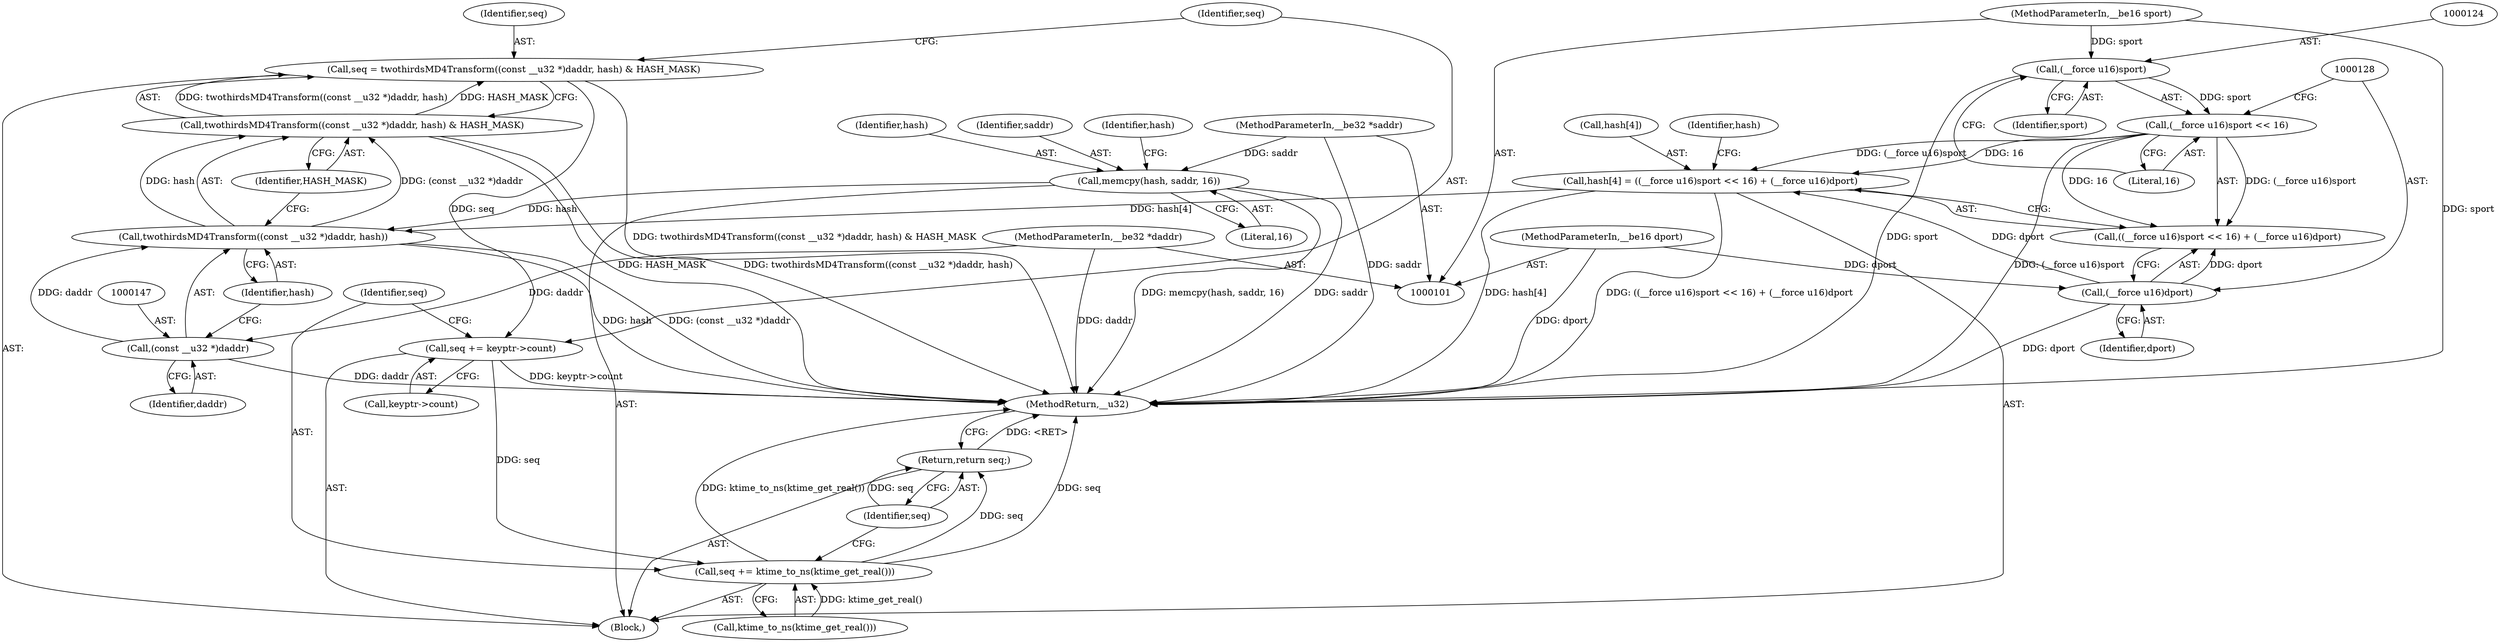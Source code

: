 digraph "1_linux_6e5714eaf77d79ae1c8b47e3e040ff5411b717ec_8@API" {
"1000142" [label="(Call,seq = twothirdsMD4Transform((const __u32 *)daddr, hash) & HASH_MASK)"];
"1000144" [label="(Call,twothirdsMD4Transform((const __u32 *)daddr, hash) & HASH_MASK)"];
"1000145" [label="(Call,twothirdsMD4Transform((const __u32 *)daddr, hash))"];
"1000146" [label="(Call,(const __u32 *)daddr)"];
"1000103" [label="(MethodParameterIn,__be32 *daddr)"];
"1000113" [label="(Call,memcpy(hash, saddr, 16))"];
"1000102" [label="(MethodParameterIn,__be32 *saddr)"];
"1000117" [label="(Call,hash[4] = ((__force u16)sport << 16) + (__force u16)dport)"];
"1000122" [label="(Call,(__force u16)sport << 16)"];
"1000123" [label="(Call,(__force u16)sport)"];
"1000104" [label="(MethodParameterIn,__be16 sport)"];
"1000127" [label="(Call,(__force u16)dport)"];
"1000105" [label="(MethodParameterIn,__be16 dport)"];
"1000151" [label="(Call,seq += keyptr->count)"];
"1000156" [label="(Call,seq += ktime_to_ns(ktime_get_real()))"];
"1000160" [label="(Return,return seq;)"];
"1000157" [label="(Identifier,seq)"];
"1000114" [label="(Identifier,hash)"];
"1000160" [label="(Return,return seq;)"];
"1000148" [label="(Identifier,daddr)"];
"1000143" [label="(Identifier,seq)"];
"1000151" [label="(Call,seq += keyptr->count)"];
"1000146" [label="(Call,(const __u32 *)daddr)"];
"1000123" [label="(Call,(__force u16)sport)"];
"1000113" [label="(Call,memcpy(hash, saddr, 16))"];
"1000125" [label="(Identifier,sport)"];
"1000117" [label="(Call,hash[4] = ((__force u16)sport << 16) + (__force u16)dport)"];
"1000104" [label="(MethodParameterIn,__be16 sport)"];
"1000133" [label="(Identifier,hash)"];
"1000145" [label="(Call,twothirdsMD4Transform((const __u32 *)daddr, hash))"];
"1000116" [label="(Literal,16)"];
"1000161" [label="(Identifier,seq)"];
"1000144" [label="(Call,twothirdsMD4Transform((const __u32 *)daddr, hash) & HASH_MASK)"];
"1000127" [label="(Call,(__force u16)dport)"];
"1000115" [label="(Identifier,saddr)"];
"1000142" [label="(Call,seq = twothirdsMD4Transform((const __u32 *)daddr, hash) & HASH_MASK)"];
"1000103" [label="(MethodParameterIn,__be32 *daddr)"];
"1000152" [label="(Identifier,seq)"];
"1000156" [label="(Call,seq += ktime_to_ns(ktime_get_real()))"];
"1000150" [label="(Identifier,HASH_MASK)"];
"1000118" [label="(Call,hash[4])"];
"1000158" [label="(Call,ktime_to_ns(ktime_get_real()))"];
"1000153" [label="(Call,keyptr->count)"];
"1000121" [label="(Call,((__force u16)sport << 16) + (__force u16)dport)"];
"1000119" [label="(Identifier,hash)"];
"1000129" [label="(Identifier,dport)"];
"1000162" [label="(MethodReturn,__u32)"];
"1000149" [label="(Identifier,hash)"];
"1000122" [label="(Call,(__force u16)sport << 16)"];
"1000126" [label="(Literal,16)"];
"1000105" [label="(MethodParameterIn,__be16 dport)"];
"1000106" [label="(Block,)"];
"1000102" [label="(MethodParameterIn,__be32 *saddr)"];
"1000142" -> "1000106"  [label="AST: "];
"1000142" -> "1000144"  [label="CFG: "];
"1000143" -> "1000142"  [label="AST: "];
"1000144" -> "1000142"  [label="AST: "];
"1000152" -> "1000142"  [label="CFG: "];
"1000142" -> "1000162"  [label="DDG: twothirdsMD4Transform((const __u32 *)daddr, hash) & HASH_MASK"];
"1000144" -> "1000142"  [label="DDG: twothirdsMD4Transform((const __u32 *)daddr, hash)"];
"1000144" -> "1000142"  [label="DDG: HASH_MASK"];
"1000142" -> "1000151"  [label="DDG: seq"];
"1000144" -> "1000150"  [label="CFG: "];
"1000145" -> "1000144"  [label="AST: "];
"1000150" -> "1000144"  [label="AST: "];
"1000144" -> "1000162"  [label="DDG: HASH_MASK"];
"1000144" -> "1000162"  [label="DDG: twothirdsMD4Transform((const __u32 *)daddr, hash)"];
"1000145" -> "1000144"  [label="DDG: (const __u32 *)daddr"];
"1000145" -> "1000144"  [label="DDG: hash"];
"1000145" -> "1000149"  [label="CFG: "];
"1000146" -> "1000145"  [label="AST: "];
"1000149" -> "1000145"  [label="AST: "];
"1000150" -> "1000145"  [label="CFG: "];
"1000145" -> "1000162"  [label="DDG: (const __u32 *)daddr"];
"1000145" -> "1000162"  [label="DDG: hash"];
"1000146" -> "1000145"  [label="DDG: daddr"];
"1000113" -> "1000145"  [label="DDG: hash"];
"1000117" -> "1000145"  [label="DDG: hash[4]"];
"1000146" -> "1000148"  [label="CFG: "];
"1000147" -> "1000146"  [label="AST: "];
"1000148" -> "1000146"  [label="AST: "];
"1000149" -> "1000146"  [label="CFG: "];
"1000146" -> "1000162"  [label="DDG: daddr"];
"1000103" -> "1000146"  [label="DDG: daddr"];
"1000103" -> "1000101"  [label="AST: "];
"1000103" -> "1000162"  [label="DDG: daddr"];
"1000113" -> "1000106"  [label="AST: "];
"1000113" -> "1000116"  [label="CFG: "];
"1000114" -> "1000113"  [label="AST: "];
"1000115" -> "1000113"  [label="AST: "];
"1000116" -> "1000113"  [label="AST: "];
"1000119" -> "1000113"  [label="CFG: "];
"1000113" -> "1000162"  [label="DDG: saddr"];
"1000113" -> "1000162"  [label="DDG: memcpy(hash, saddr, 16)"];
"1000102" -> "1000113"  [label="DDG: saddr"];
"1000102" -> "1000101"  [label="AST: "];
"1000102" -> "1000162"  [label="DDG: saddr"];
"1000117" -> "1000106"  [label="AST: "];
"1000117" -> "1000121"  [label="CFG: "];
"1000118" -> "1000117"  [label="AST: "];
"1000121" -> "1000117"  [label="AST: "];
"1000133" -> "1000117"  [label="CFG: "];
"1000117" -> "1000162"  [label="DDG: hash[4]"];
"1000117" -> "1000162"  [label="DDG: ((__force u16)sport << 16) + (__force u16)dport"];
"1000122" -> "1000117"  [label="DDG: (__force u16)sport"];
"1000122" -> "1000117"  [label="DDG: 16"];
"1000127" -> "1000117"  [label="DDG: dport"];
"1000122" -> "1000121"  [label="AST: "];
"1000122" -> "1000126"  [label="CFG: "];
"1000123" -> "1000122"  [label="AST: "];
"1000126" -> "1000122"  [label="AST: "];
"1000128" -> "1000122"  [label="CFG: "];
"1000122" -> "1000162"  [label="DDG: (__force u16)sport"];
"1000122" -> "1000121"  [label="DDG: (__force u16)sport"];
"1000122" -> "1000121"  [label="DDG: 16"];
"1000123" -> "1000122"  [label="DDG: sport"];
"1000123" -> "1000125"  [label="CFG: "];
"1000124" -> "1000123"  [label="AST: "];
"1000125" -> "1000123"  [label="AST: "];
"1000126" -> "1000123"  [label="CFG: "];
"1000123" -> "1000162"  [label="DDG: sport"];
"1000104" -> "1000123"  [label="DDG: sport"];
"1000104" -> "1000101"  [label="AST: "];
"1000104" -> "1000162"  [label="DDG: sport"];
"1000127" -> "1000121"  [label="AST: "];
"1000127" -> "1000129"  [label="CFG: "];
"1000128" -> "1000127"  [label="AST: "];
"1000129" -> "1000127"  [label="AST: "];
"1000121" -> "1000127"  [label="CFG: "];
"1000127" -> "1000162"  [label="DDG: dport"];
"1000127" -> "1000121"  [label="DDG: dport"];
"1000105" -> "1000127"  [label="DDG: dport"];
"1000105" -> "1000101"  [label="AST: "];
"1000105" -> "1000162"  [label="DDG: dport"];
"1000151" -> "1000106"  [label="AST: "];
"1000151" -> "1000153"  [label="CFG: "];
"1000152" -> "1000151"  [label="AST: "];
"1000153" -> "1000151"  [label="AST: "];
"1000157" -> "1000151"  [label="CFG: "];
"1000151" -> "1000162"  [label="DDG: keyptr->count"];
"1000151" -> "1000156"  [label="DDG: seq"];
"1000156" -> "1000106"  [label="AST: "];
"1000156" -> "1000158"  [label="CFG: "];
"1000157" -> "1000156"  [label="AST: "];
"1000158" -> "1000156"  [label="AST: "];
"1000161" -> "1000156"  [label="CFG: "];
"1000156" -> "1000162"  [label="DDG: seq"];
"1000156" -> "1000162"  [label="DDG: ktime_to_ns(ktime_get_real())"];
"1000158" -> "1000156"  [label="DDG: ktime_get_real()"];
"1000156" -> "1000160"  [label="DDG: seq"];
"1000160" -> "1000106"  [label="AST: "];
"1000160" -> "1000161"  [label="CFG: "];
"1000161" -> "1000160"  [label="AST: "];
"1000162" -> "1000160"  [label="CFG: "];
"1000160" -> "1000162"  [label="DDG: <RET>"];
"1000161" -> "1000160"  [label="DDG: seq"];
}
